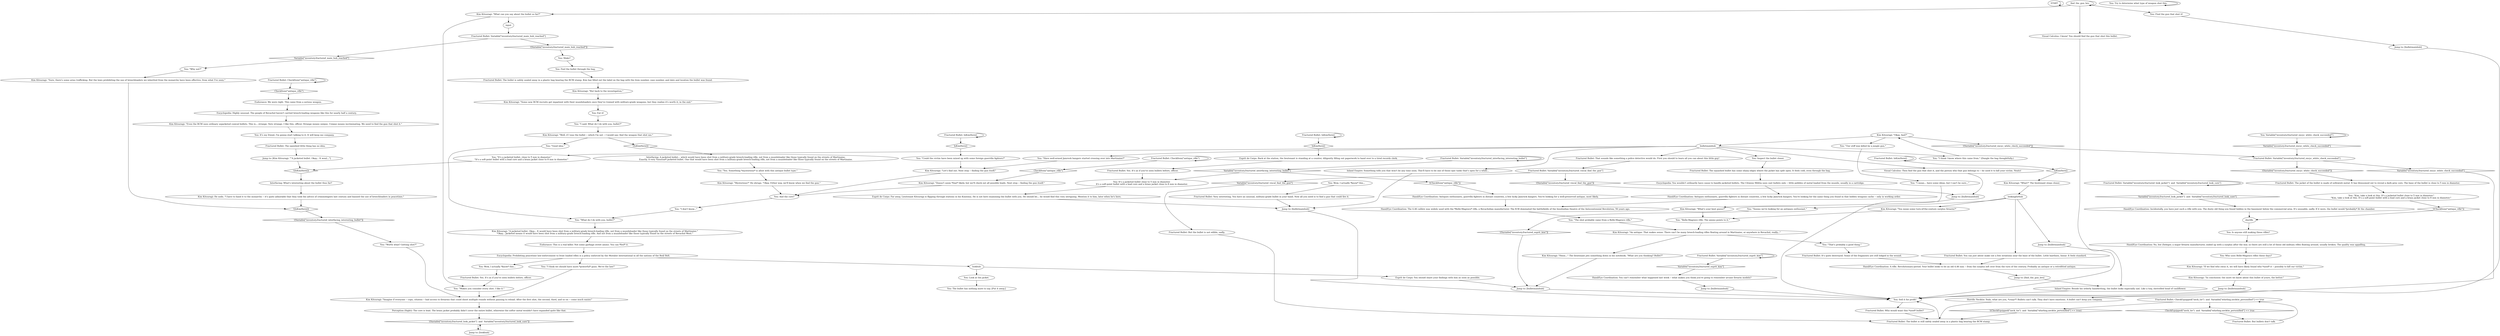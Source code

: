 # INVENTORY / FRACTURED BULLET
# By inspecting the bullet, you can find out that:
#1. The bullet came from a breech-loaded rifle.
#2. The bullet was shot from some distance, so this was probably not a mercy kill (white check.)
#3. The rifle used was a model mass-produced during the revolutionary war, and the surplus rifles/ammo are still a favourite with third-world guerrillas and Jamrock bangers.
# ==================================================
digraph G {
	  0 [label="START"];
	  1 [label="input"];
	  2 [label="You: Wow, I actually *know* this..."];
	  3 [label="You: \"Worth what? Getting shot?\""];
	  4 [label="Esprit de Corps: Far away, Lieutenant Kitsuragi is flipping through stations in his Kineema. He is not here examining the bullet with you. He should be... he would find this very intriguing. Mention it to him, later when he's here."];
	  5 [label="Interfacing: A jacketed bullet... which would have been shot from a military-grade breech-loading rifle, not from a muzzleloader like those typically found on the streets of Martinaise.\nExactly. A very *unusual* jacketed bullet. One that would have been shot from a military-grade breech-loading rifle, not from a muzzleloader like those typically found on the streets of Martinaise."];
	  6 [label="Fractured Bullet: The squished little thing has no idea."];
	  7 [label="Fractured Bullet: But bullets don't talk."];
	  8 [label="Horrific Necktie: Yeah, what are you, *crazy*? Bullets can't talk. They don't have emotions. A bullet can't keep you company."];
	  9 [label="Hand/Eye Coordination: A rifle. Revolutionary-period. Your bullet looks to be an old 4.46 mm -- from the surplus left over from the turn of the century. Probably an antique or a retrofitted antique."];
	  10 [label="Fractured Bullet: Variable[\"inventory.fractured_look_jacket\"]  and  Variable[\"inventory.fractured_look_core\"]"];
	  11 [label="Variable[\"inventory.fractured_look_jacket\"]  and  Variable[\"inventory.fractured_look_core\"]", shape=diamond];
	  12 [label="!(Variable[\"inventory.fractured_look_jacket\"]  and  Variable[\"inventory.fractured_look_core\"])", shape=diamond];
	  13 [label="lookhub"];
	  14 [label="You: \"Makes you consider every shot. I like it.\""];
	  15 [label="You: \"It's a jacketed bullet, close to 5 mm in diameter.\"\n\"It's a soft-point bullet with a lead core and a brass jacket close to 8 mm in diameter.\" "];
	  16 [label="You: \"Kim, take a look at this. It's a jacketed bullet close to 5 mm in diameter.\"\n\"Kim, take a look at this. It's a soft-point bullet with a lead core and a brass jacket close to 8 mm in diameter.\" "];
	  17 [label="Endurance: This is a real killer. Not some garbage street ammo. You can *feel* it."];
	  18 [label="Endurance: We were right. This came from a serious weapon."];
	  19 [label="Hand/Eye Coordination: Antiques enthusiasts, guerrilla fighters in distant countries, a few lucky Jamrock bangers. You're looking for the same thing you found in that hidden weapons cache -- only in working order."];
	  20 [label="Jump to: [bulletmainhub]"];
	  21 [label="You: \"Could the victim have been mixed up with some foreign guerrilla fighters?\""];
	  22 [label="Kim Kitsuragi: \"What can you say about the bullet so far?\""];
	  23 [label="You: Eat it!"];
	  24 [label="Encyclopedia: Prohibiting peacetime law-enforcement to front loaded rifles is a policy enforced by the Moralist International in all the nations of the Reál Belt."];
	  25 [label="Perception (Sight): The core is lead. The brass jacket probably didn't cover the entire bullet, otherwise the softer metal wouldn't have expanded quite like that."];
	  26 [label="Kim Kitsuragi: \"But back to the investigation.\""];
	  27 [label="Inland Empire: Beside his orderly handwriting, the bullet looks especially sad. Like a tiny, shrivelled head of cauliflower."];
	  28 [label="find_the_gun_bro"];
	  29 [label="You: It's my friend, I'm gonna start talking to it. It will keep me company."];
	  30 [label="Inland Empire: Something tells you that won't be any time soon. This'll have to be one of those epic tasks that's open for a while..."];
	  31 [label="You: \"I think I know where this came from.\" (Dangle the bag thoughtfully.)"];
	  32 [label="You: Feel the bullet through the bag."];
	  33 [label="Hand/Eye Coordination: The 4.46 calibre was widely used with the *Belle-Magrave* rifle, a Revacholian manufacturer. The B-M dominated the battlefields of the Insulindian theatre of the Antecentennial Revolution, 50 years ago."];
	  34 [label="Fractured Bullet: IsKimHere()"];
	  35 [label="IsKimHere()", shape=diamond];
	  36 [label="!(IsKimHere())", shape=diamond];
	  37 [label="Kim Kitsuragi: \"Some new RCM recruits get impatient with their muzzleloaders once they've trained with military-grade weapons, but they realize it's worth it, in the end.\""];
	  38 [label="lookingforhub"];
	  39 [label="You: \"I said: What do I do with you, bullet?\""];
	  40 [label="Fractured Bullet: But the bullet is not edible, sadly."];
	  41 [label="Visual Calculus: Then find the gun that shot it, and the person who that gun belongs to -- he used it to kill your victim. Neato!"];
	  42 [label="You: The bullet has nothing more to say. [Put it away.]"];
	  43 [label="Fractured Bullet: You can just about make out a few striations near the base of the bullet. Little hairlines, linear. It feels standard."];
	  44 [label="You: \"Yes. Something *mysterious* is afoot with this antique bullet type.\""];
	  45 [label="Fractured Bullet: Very interesting. You have an unusual, military-grade bullet in your hand. Now all you need is to find a gun that could fire it."];
	  46 [label="Fractured Bullet: Yes. It's as if you've seen bullets before, officer."];
	  47 [label="Fractured Bullet: Variable[\"inventory.fractured_esprit_kim\"]"];
	  48 [label="Variable[\"inventory.fractured_esprit_kim\"]", shape=diamond];
	  49 [label="!(Variable[\"inventory.fractured_esprit_kim\"])", shape=diamond];
	  50 [label="Kim Kitsuragi: \"Doesn't seem *that* likely, but we'll check out all possible leads. Next step -- finding the gun itself.\""];
	  51 [label="Hand/Eye Coordination: Incidentally, you have just such a rifle with you. The dusty old thing you found hidden in the basement below the commercial area. It's unusable, sadly. If it were, the bullet would *probably* fit the chamber."];
	  52 [label="Fractured Bullet: IsKimHere()"];
	  53 [label="IsKimHere()", shape=diamond];
	  54 [label="!(IsKimHere())", shape=diamond];
	  55 [label="Kim Kitsuragi: \"A jacketed bullet. Okay... It would have been shot from a military-grade breech-loading rifle, not from a muzzleloader like those typically found on the streets of Martinaise.\"\n\"Okay... Jacketed means it would have been shot from a military-grade breech-loading rifle. And not from a muzzleloader like those typically found on the streets of Revachol West.\""];
	  56 [label="Fractured Bullet: IsKimHere()"];
	  57 [label="IsKimHere()", shape=diamond];
	  58 [label="!(IsKimHere())", shape=diamond];
	  59 [label="You: \"I don't know...\""];
	  60 [label="Fractured Bullet: It's quite destroyed. Some of the fragments are still lodged in the wound."];
	  61 [label="Kim Kitsuragi: He nods. \"I have to hand it to the monarchs -- it's quite admirable that they took the advice of criminologists last century and banned the use of breechloaders in peacetime.\""];
	  62 [label="Fractured Bullet: Variable[\"inventory.fractured_interfacing_interesting_bullet\"]"];
	  63 [label="Variable[\"inventory.fractured_interfacing_interesting_bullet\"]", shape=diamond];
	  64 [label="!(Variable[\"inventory.fractured_interfacing_interesting_bullet\"])", shape=diamond];
	  65 [label="Esprit de Corps: Back at the station, the lieutenant is standing at a counter, diligently filling out paperwork to hand over to a tired records clerk."];
	  66 [label="Kim Kitsuragi: \"Hmm...\" The lieutenant jots something down in his notebook. \"What are you thinking? Bullet?\""];
	  67 [label="You: \"Why not?\""];
	  68 [label="Fractured Bullet: The bullet is still safely sealed away in a plastic bag bearing the RCM stamp."];
	  69 [label="Jump to: [find_the_gun_bro]"];
	  70 [label="You: Make?"];
	  71 [label="Fractured Bullet: The bullet is safely sealed away in a plastic bag bearing the RCM stamp. Kim has filled out the label on the bag with the item number, case number, and date and location the bullet was found."];
	  72 [label="Fractured Bullet: The squashed bullet has some sharp edges where the jacket has split open. It feels cold, even through the bag."];
	  73 [label="Fractured Bullet: The jacket of the bullet is made of yellowish metal. It has blossomed out to reveal a dark grey core. The base of the bullet is close to 5 mm in diameter."];
	  74 [label="Hand/Eye Coordination: You can't remember what happened last week -- what makes you think you're going to remember arcane firearm models?"];
	  75 [label="Esprit de Corps: You should share your findings with him as soon as possible."];
	  76 [label="You: And the core?"];
	  77 [label="Jump to: [bulletmainhub]"];
	  78 [label="Fractured Bullet: That sounds like something a police detective would do. First you should to learn all you can about this little guy!"];
	  79 [label="You: Inspect the bullet closer."];
	  80 [label="You: Try to determine what type of weapon shot this."];
	  81 [label="You: Variable[\"inventory.fractured_encyc_white_check_succeeded\"]"];
	  82 [label="Variable[\"inventory.fractured_encyc_white_check_succeeded\"]", shape=diamond];
	  83 [label="!(Variable[\"inventory.fractured_encyc_white_check_succeeded\"])", shape=diamond];
	  84 [label="You: \"The shot probably came from a Belle-Magrave rifle.\""];
	  85 [label="Fractured Bullet: CheckItem(\"antique_rifle\")"];
	  86 [label="CheckItem(\"antique_rifle\")", shape=diamond];
	  87 [label="!(CheckItem(\"antique_rifle\"))", shape=diamond];
	  88 [label="Jump to: [Kim Kitsuragi: \"\"A jacketed bullet. Okay... It woul...\"]"];
	  89 [label="Visual Calculus: I know! You should find the gun that shot this bullet."];
	  90 [label="You: Sell it for profit!"];
	  91 [label="bulletmainhub"];
	  92 [label="You: \"I mean... have some ideas, but I can't be sure...\""];
	  93 [label="Kim Kitsuragi: \"You mean some turn-of-the-century surplus firearm?\""];
	  94 [label="You: \"Seems we're looking for an antiques enthusiast.\""];
	  95 [label="You: \"Have well-armed Jamrock bangers started crossing over into Martinaise?\""];
	  96 [label="You: \"What do I do with you, bullet?\""];
	  97 [label="Kim Kitsuragi: \"If we find who owns it, we will have likely found who *used* it -- possibly to kill our victim.\""];
	  98 [label="Fractured Bullet: CheckItem(\"antique_rifle\")"];
	  99 [label="CheckItem(\"antique_rifle\")", shape=diamond];
	  100 [label="!(CheckItem(\"antique_rifle\"))", shape=diamond];
	  101 [label="You: Wow, I actually *know* this..."];
	  102 [label="Jump to: [bulletmainhub]"];
	  103 [label="Kim Kitsuragi: \"Sure, there's some arms trafficking. But the laws prohibiting the use of breechloaders we inherited from the monarchy have been effective, from what I've seen.\""];
	  104 [label="Fractured Bullet: Variable[\"inventory.fractured_viscal_find_the_gun\"]"];
	  105 [label="Variable[\"inventory.fractured_viscal_find_the_gun\"]", shape=diamond];
	  106 [label="!(Variable[\"inventory.fractured_viscal_find_the_gun\"])", shape=diamond];
	  107 [label="Kim Kitsuragi: \"Okay. And?\""];
	  108 [label="You: Who uses Belle-Magrave rifles these days?"];
	  109 [label="You: \"Our stiff was killed by a jungle gun.\""];
	  110 [label="You: \"I think we should have more *powerful* guns. We're the law!\""];
	  111 [label="Kim Kitsuragi: \"Let's find out. Next step -- finding the gun itself.\""];
	  112 [label="Kim Kitsuragi: \"Even the RCM uses ordinary unjacketed conical bullets. This is... strange. Very strange. I like this, officer. Strange means unique. Unique means incriminating. We need to find the gun that shot it.\""];
	  113 [label="Kim Kitsuragi: \"In conclusion: the more we know about this bullet of yours, the better.\""];
	  114 [label="You: Find the gun that shot it!"];
	  115 [label="Fractured Bullet: Yes. It's as if you've seen bullets before, officer."];
	  116 [label="Encyclopedia: You wouldn't ordinarily have cause to handle jacketed bullets. The Citizens Militia uses cast bullets only -- little pebbles of metal loaded from the muzzle, usually in a cartridge."];
	  117 [label="dmrifle"];
	  118 [label="You: \"That's probably a good thing.\""];
	  119 [label="Jump to: [bulletmainhub]"];
	  120 [label="Fractured Bullet: CheckEquipped(\"neck_tie\")  and  Variable[\"whirling.necktie_personified\"] == true"];
	  121 [label="CheckEquipped(\"neck_tie\")  and  Variable[\"whirling.necktie_personified\"] == true", shape=diamond];
	  122 [label="!(CheckEquipped(\"neck_tie\")  and  Variable[\"whirling.necktie_personified\"] == true)", shape=diamond];
	  123 [label="Fractured Bullet: Variable[\"inventory.fractured_encyc_white_check_succeeded\"]"];
	  124 [label="Variable[\"inventory.fractured_encyc_white_check_succeeded\"]", shape=diamond];
	  125 [label="!(Variable[\"inventory.fractured_encyc_white_check_succeeded\"])", shape=diamond];
	  126 [label="Kim Kitsuragi: \"What's your best guess?\""];
	  127 [label="Jump to: [bulletmainhub]"];
	  128 [label="Fractured Bullet: Who would want this *used* bullet?"];
	  129 [label="Encyclopedia: Highly unusual. The people of Revachol haven't carried breech-loading weapons like this for nearly half a century."];
	  130 [label="You: Look at the jacket."];
	  131 [label="Jump to: [lookhub]"];
	  132 [label="You: \"Belle-Magrave rifle. The ammo points to it.\""];
	  133 [label="Kim Kitsuragi: \"Imagine if everyone -- cops, citizens -- had access to firearms that could shoot multiple rounds without pausing to reload. After the first shot, the second, third, and so on -- come much easier.\""];
	  134 [label="Interfacing: What's interesting about the bullet thus far?"];
	  135 [label="Fractured Bullet: Variable[\"inventory.fractured_main_hub_reached\"]"];
	  136 [label="Variable[\"inventory.fractured_main_hub_reached\"]", shape=diamond];
	  137 [label="!(Variable[\"inventory.fractured_main_hub_reached\"])", shape=diamond];
	  138 [label="Kim Kitsuragi: \"What?\" The lieutenant steps closer."];
	  139 [label="Kim Kitsuragi: \"Mysterious?\" He shrugs. \"Okay. Either way, we'll know when we find the gun.\""];
	  140 [label="Hand/Eye Coordination: Antiques enthusiasts, guerrilla fighters in distant countries, a few lucky Jamrock bangers. You're looking for a well-preserved antique, most likely."];
	  141 [label="You: Is anyone still making these rifles?"];
	  142 [label="Hand/Eye Coordination: No, but Zieleger, a major firearm manufacturer, ended up with a surplus after the war, so there are still a lot of these old military rifles floating around, usually broken. The quality was appalling."];
	  143 [label="Kim Kitsuragi: \"An antique. That makes sense. There can't be many breech-loading rifles floating around in Martinaise, or anywhere in Revachol, really...\""];
	  144 [label="You: It's a jacketed bullet close to 5 mm in diameter.\nIt's a soft-point bullet with a lead core and a brass jacket close to 8 mm in diameter."];
	  145 [label="Kim Kitsuragi: \"Well, if I was the bullet -- which I'm not -- I would say: find the weapon that shot me.\""];
	  146 [label="You: \"Good idea.\""];
	  147 [label="Jump to: [bulletmainhub]"];
	  148 [label="Jump to: [bulletmainhub]"];
	  0 -> 0
	  1 -> 135
	  2 -> 115
	  3 -> 133
	  4 -> 127
	  5 -> 44
	  6 -> 88
	  7 -> 120
	  8 -> 68
	  9 -> 69
	  10 -> 10
	  10 -> 11
	  11 -> 51
	  12 -> 131
	  13 -> 130
	  13 -> 75
	  14 -> 133
	  15 -> 54
	  16 -> 87
	  17 -> 24
	  18 -> 129
	  19 -> 33
	  20 -> 90
	  21 -> 111
	  22 -> 1
	  22 -> 14
	  23 -> 39
	  24 -> 2
	  24 -> 13
	  24 -> 110
	  25 -> 12
	  26 -> 37
	  27 -> 90
	  28 -> 89
	  28 -> 114
	  28 -> 28
	  28 -> 22
	  29 -> 6
	  30 -> 127
	  31 -> 107
	  32 -> 71
	  33 -> 84
	  34 -> 34
	  34 -> 35
	  35 -> 65
	  36 -> 64
	  37 -> 23
	  38 -> 43
	  38 -> 20
	  38 -> 93
	  38 -> 94
	  39 -> 145
	  40 -> 68
	  41 -> 148
	  43 -> 9
	  44 -> 139
	  45 -> 127
	  46 -> 144
	  47 -> 48
	  47 -> 47
	  48 -> 74
	  49 -> 102
	  50 -> 76
	  51 -> 117
	  52 -> 52
	  52 -> 53
	  53 -> 21
	  54 -> 134
	  55 -> 17
	  56 -> 56
	  56 -> 57
	  57 -> 138
	  58 -> 5
	  59 -> 96
	  60 -> 9
	  61 -> 36
	  62 -> 62
	  62 -> 63
	  63 -> 144
	  63 -> 100
	  64 -> 3
	  65 -> 46
	  66 -> 102
	  67 -> 103
	  68 -> 90
	  69 -> 27
	  70 -> 32
	  71 -> 26
	  72 -> 116
	  73 -> 16
	  74 -> 147
	  75 -> 102
	  76 -> 59
	  77 -> 90
	  78 -> 104
	  79 -> 72
	  80 -> 80
	  81 -> 81
	  81 -> 82
	  82 -> 123
	  83 -> 123
	  84 -> 143
	  85 -> 85
	  85 -> 86
	  86 -> 50
	  87 -> 117
	  88 -> 54
	  89 -> 27
	  90 -> 128
	  91 -> 41
	  91 -> 78
	  91 -> 79
	  91 -> 15
	  91 -> 30
	  91 -> 95
	  91 -> 31
	  92 -> 126
	  93 -> 132
	  94 -> 49
	  95 -> 111
	  96 -> 55
	  97 -> 113
	  98 -> 98
	  98 -> 99
	  99 -> 18
	  100 -> 140
	  101 -> 45
	  102 -> 90
	  103 -> 36
	  104 -> 105
	  104 -> 106
	  105 -> 40
	  106 -> 148
	  107 -> 91
	  107 -> 83
	  107 -> 109
	  108 -> 97
	  109 -> 92
	  110 -> 133
	  111 -> 76
	  112 -> 29
	  113 -> 119
	  114 -> 77
	  115 -> 14
	  116 -> 19
	  117 -> 141
	  118 -> 60
	  119 -> 90
	  120 -> 121
	  120 -> 122
	  121 -> 7
	  122 -> 68
	  123 -> 124
	  123 -> 125
	  124 -> 8
	  125 -> 73
	  126 -> 132
	  127 -> 90
	  128 -> 68
	  129 -> 112
	  130 -> 42
	  131 -> 12
	  132 -> 143
	  133 -> 25
	  134 -> 61
	  135 -> 136
	  135 -> 137
	  136 -> 67
	  137 -> 70
	  138 -> 38
	  139 -> 76
	  140 -> 33
	  141 -> 142
	  142 -> 108
	  143 -> 66
	  143 -> 118
	  144 -> 4
	  145 -> 146
	  145 -> 58
	  146 -> 96
	  147 -> 90
	  148 -> 90
}

